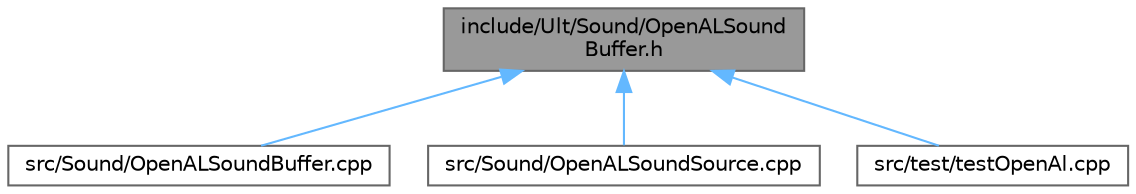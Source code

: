 digraph "include/Ult/Sound/OpenALSoundBuffer.h"
{
 // LATEX_PDF_SIZE
  bgcolor="transparent";
  edge [fontname=Helvetica,fontsize=10,labelfontname=Helvetica,labelfontsize=10];
  node [fontname=Helvetica,fontsize=10,shape=box,height=0.2,width=0.4];
  Node1 [id="Node000001",label="include/Ult/Sound/OpenALSound\lBuffer.h",height=0.2,width=0.4,color="gray40", fillcolor="grey60", style="filled", fontcolor="black",tooltip=" "];
  Node1 -> Node2 [id="edge1_Node000001_Node000002",dir="back",color="steelblue1",style="solid",tooltip=" "];
  Node2 [id="Node000002",label="src/Sound/OpenALSoundBuffer.cpp",height=0.2,width=0.4,color="grey40", fillcolor="white", style="filled",URL="$_open_a_l_sound_buffer_8cpp.html",tooltip=" "];
  Node1 -> Node3 [id="edge2_Node000001_Node000003",dir="back",color="steelblue1",style="solid",tooltip=" "];
  Node3 [id="Node000003",label="src/Sound/OpenALSoundSource.cpp",height=0.2,width=0.4,color="grey40", fillcolor="white", style="filled",URL="$_open_a_l_sound_source_8cpp.html",tooltip=" "];
  Node1 -> Node4 [id="edge3_Node000001_Node000004",dir="back",color="steelblue1",style="solid",tooltip=" "];
  Node4 [id="Node000004",label="src/test/testOpenAl.cpp",height=0.2,width=0.4,color="grey40", fillcolor="white", style="filled",URL="$test_open_al_8cpp.html",tooltip=" "];
}
